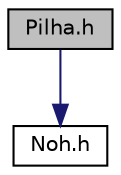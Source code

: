 digraph "Pilha.h"
{
  edge [fontname="Helvetica",fontsize="10",labelfontname="Helvetica",labelfontsize="10"];
  node [fontname="Helvetica",fontsize="10",shape=record];
  Node1 [label="Pilha.h",height=0.2,width=0.4,color="black", fillcolor="grey75", style="filled" fontcolor="black"];
  Node1 -> Node2 [color="midnightblue",fontsize="10",style="solid"];
  Node2 [label="Noh.h",height=0.2,width=0.4,color="black", fillcolor="white", style="filled",URL="$Noh_8h.html",tooltip="Conteudo do tipo abstrato de dado Noh. "];
}
